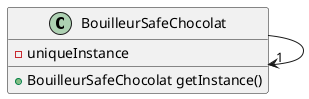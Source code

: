 @startuml

' definitions
' -----------

' package ""
class BouilleurSafeChocolat
' end package

' content
' -------

' Type:


BouilleurSafeChocolat --> "1" BouilleurSafeChocolat
BouilleurSafeChocolat : +BouilleurSafeChocolat getInstance()
BouilleurSafeChocolat : -uniqueInstance


@enduml
